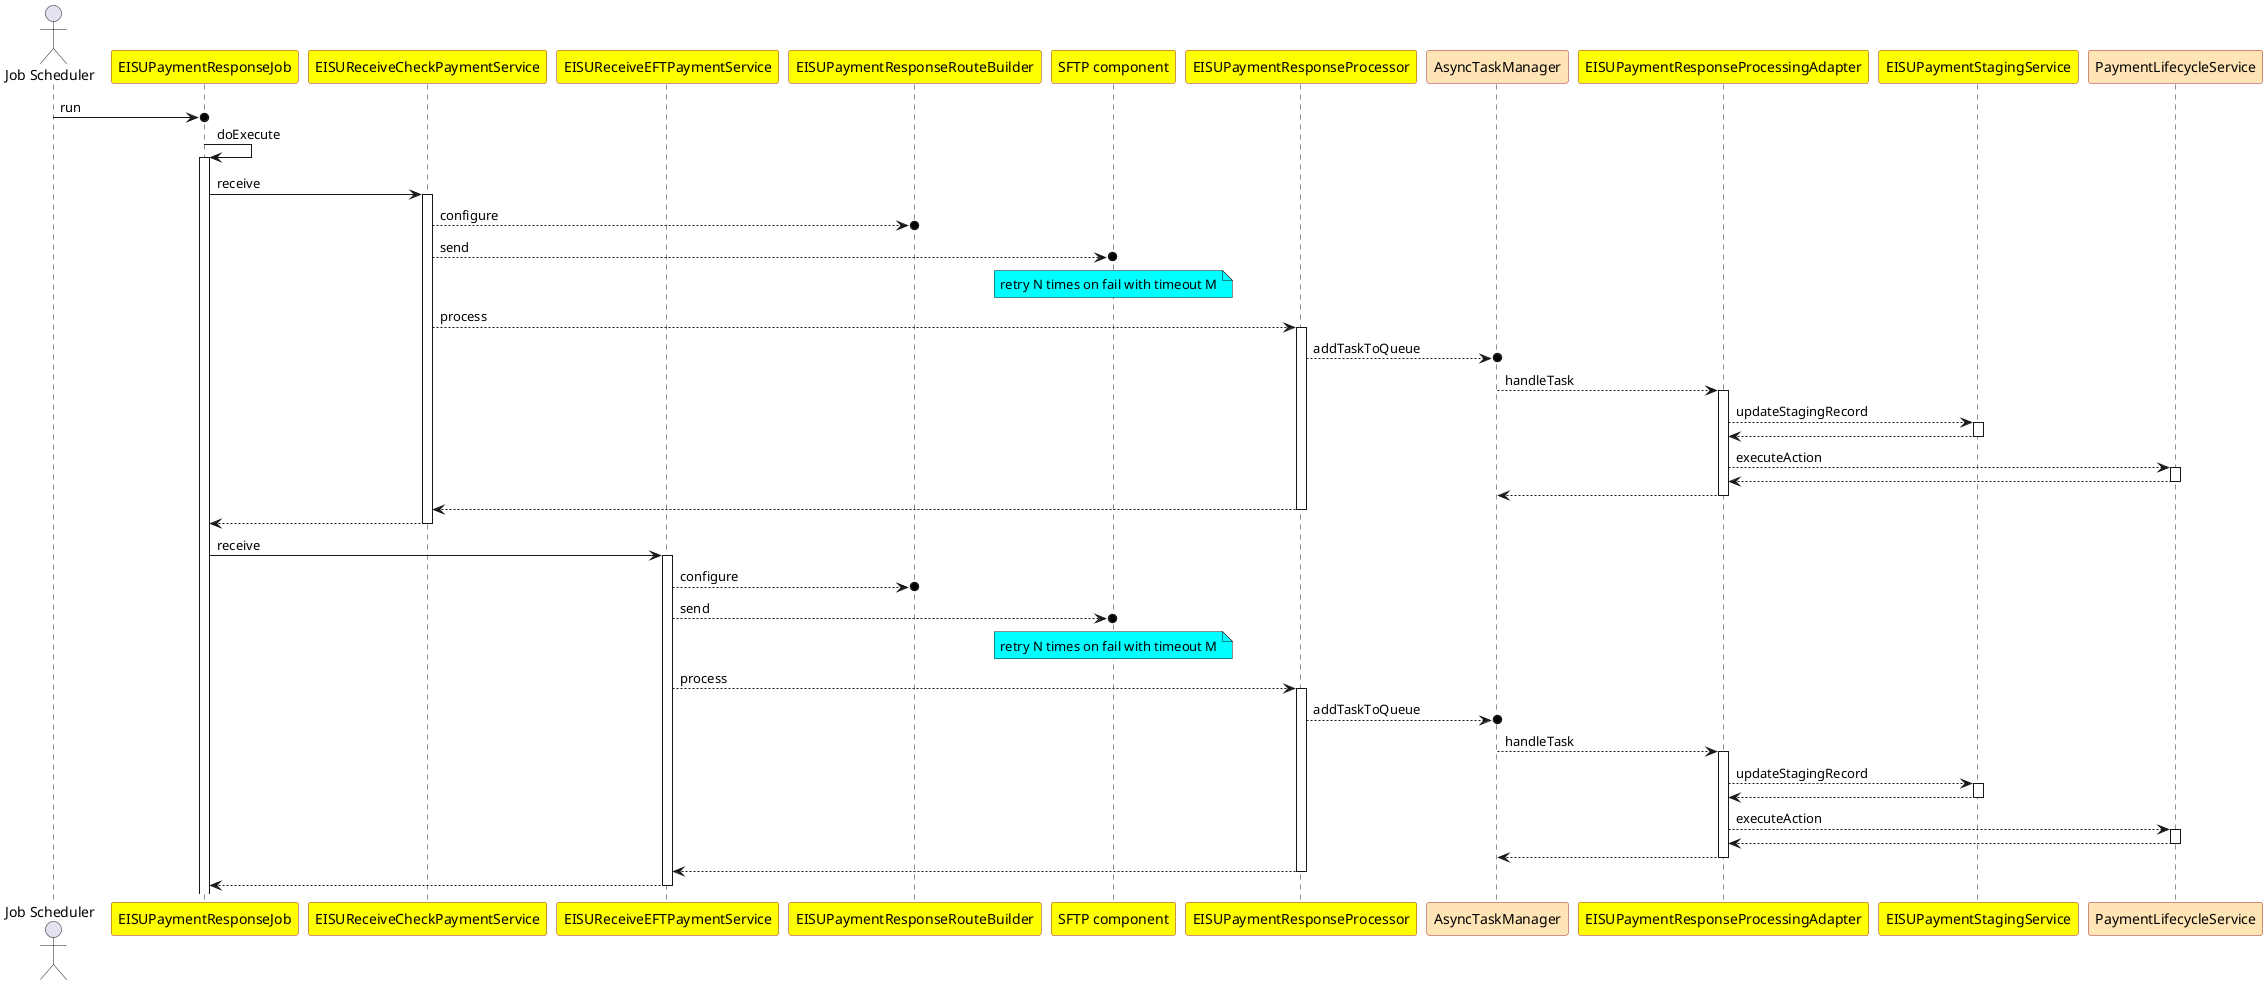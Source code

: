 @startuml
skinparam  participant {
  BackgroundColor yellow
  BorderColor brown
}

actor "Job Scheduler"
participant EISUPaymentResponseJob
participant EISUReceiveCheckPaymentService
participant EISUReceiveEFTPaymentService
participant EISUPaymentResponseRouteBuilder
participant "SFTP component"
participant EISUPaymentResponseProcessor
participant AsyncTaskManager #moccasin
participant EISUPaymentResponseProcessingAdapter
participant EISUPaymentStagingService
participant PaymentLifecycleService  #moccasin


"Job Scheduler" ->o EISUPaymentResponseJob : run
EISUPaymentResponseJob -> EISUPaymentResponseJob ++: doExecute
EISUPaymentResponseJob -> EISUReceiveCheckPaymentService ++ : receive
      EISUReceiveCheckPaymentService -->o EISUPaymentResponseRouteBuilder:configure
      EISUReceiveCheckPaymentService -->o "SFTP component":send
      note over "SFTP component" #aqua : retry N times on fail with timeout M
      EISUReceiveCheckPaymentService --> EISUPaymentResponseProcessor ++ :process
      EISUPaymentResponseProcessor -->o AsyncTaskManager:addTaskToQueue
      AsyncTaskManager --> EISUPaymentResponseProcessingAdapter ++:handleTask
      EISUPaymentResponseProcessingAdapter  --> EISUPaymentStagingService ++:updateStagingRecord
      return
      EISUPaymentResponseProcessingAdapter  --> PaymentLifecycleService ++:executeAction
      return
      return
      return
      return



 EISUPaymentResponseJob -> EISUReceiveEFTPaymentService ++ : receive
 EISUReceiveEFTPaymentService -->o EISUPaymentResponseRouteBuilder:configure
 EISUReceiveEFTPaymentService -->o "SFTP component":send
 note over "SFTP component" #aqua : retry N times on fail with timeout M
 EISUReceiveEFTPaymentService --> EISUPaymentResponseProcessor ++ :process
 EISUPaymentResponseProcessor -->o AsyncTaskManager:addTaskToQueue
 AsyncTaskManager --> EISUPaymentResponseProcessingAdapter ++:handleTask
 EISUPaymentResponseProcessingAdapter  --> EISUPaymentStagingService ++:updateStagingRecord
 return
 EISUPaymentResponseProcessingAdapter  --> PaymentLifecycleService ++:executeAction
 return
 return
 return
 return



@enduml